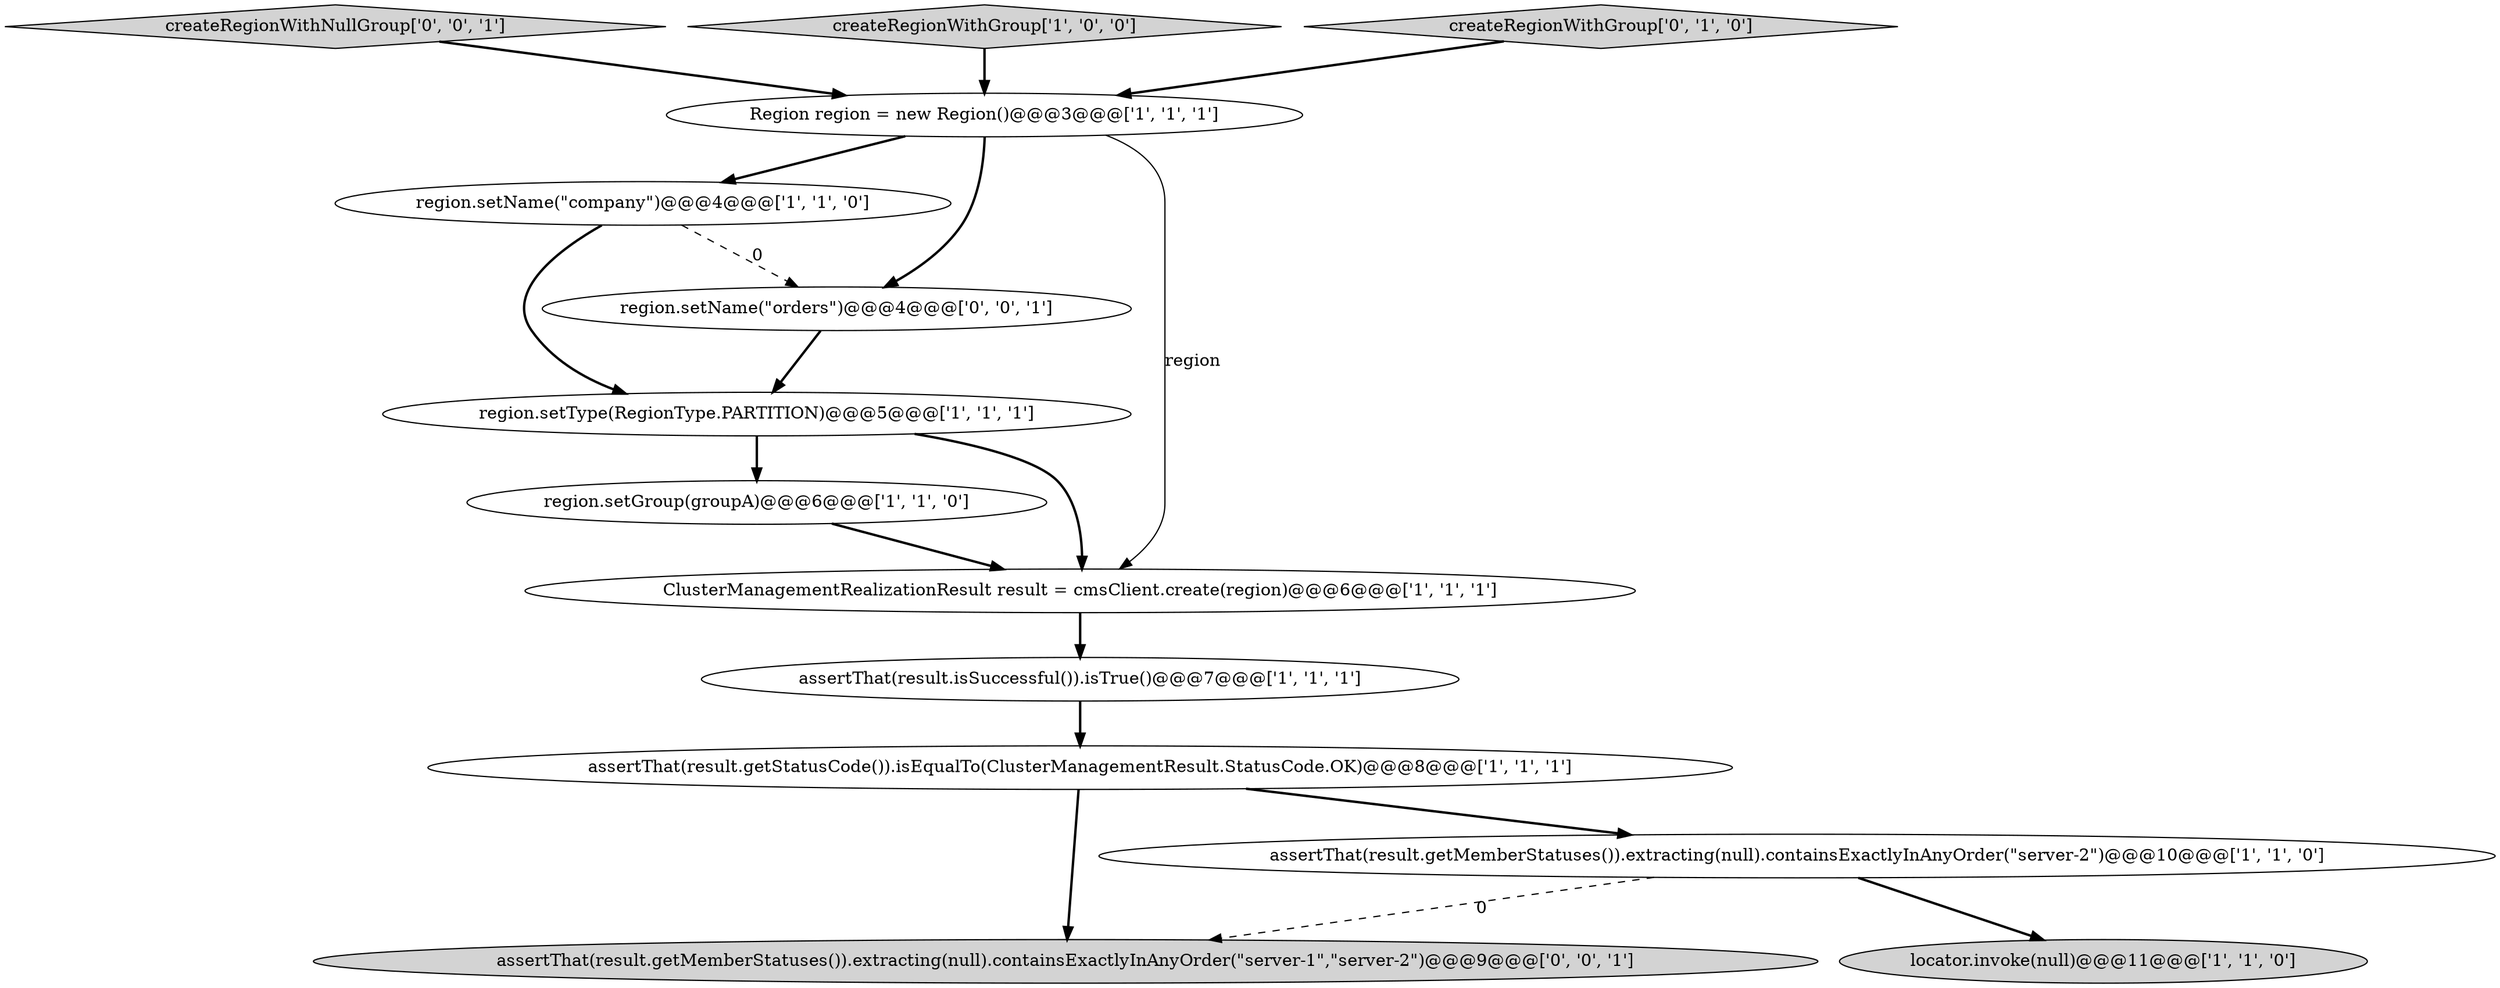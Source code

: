 digraph {
0 [style = filled, label = "Region region = new Region()@@@3@@@['1', '1', '1']", fillcolor = white, shape = ellipse image = "AAA0AAABBB1BBB"];
12 [style = filled, label = "createRegionWithNullGroup['0', '0', '1']", fillcolor = lightgray, shape = diamond image = "AAA0AAABBB3BBB"];
5 [style = filled, label = "region.setName(\"company\")@@@4@@@['1', '1', '0']", fillcolor = white, shape = ellipse image = "AAA0AAABBB1BBB"];
2 [style = filled, label = "assertThat(result.isSuccessful()).isTrue()@@@7@@@['1', '1', '1']", fillcolor = white, shape = ellipse image = "AAA0AAABBB1BBB"];
7 [style = filled, label = "region.setType(RegionType.PARTITION)@@@5@@@['1', '1', '1']", fillcolor = white, shape = ellipse image = "AAA0AAABBB1BBB"];
6 [style = filled, label = "createRegionWithGroup['1', '0', '0']", fillcolor = lightgray, shape = diamond image = "AAA0AAABBB1BBB"];
3 [style = filled, label = "region.setGroup(groupA)@@@6@@@['1', '1', '0']", fillcolor = white, shape = ellipse image = "AAA0AAABBB1BBB"];
8 [style = filled, label = "locator.invoke(null)@@@11@@@['1', '1', '0']", fillcolor = lightgray, shape = ellipse image = "AAA0AAABBB1BBB"];
11 [style = filled, label = "region.setName(\"orders\")@@@4@@@['0', '0', '1']", fillcolor = white, shape = ellipse image = "AAA0AAABBB3BBB"];
4 [style = filled, label = "ClusterManagementRealizationResult result = cmsClient.create(region)@@@6@@@['1', '1', '1']", fillcolor = white, shape = ellipse image = "AAA0AAABBB1BBB"];
1 [style = filled, label = "assertThat(result.getStatusCode()).isEqualTo(ClusterManagementResult.StatusCode.OK)@@@8@@@['1', '1', '1']", fillcolor = white, shape = ellipse image = "AAA0AAABBB1BBB"];
13 [style = filled, label = "assertThat(result.getMemberStatuses()).extracting(null).containsExactlyInAnyOrder(\"server-1\",\"server-2\")@@@9@@@['0', '0', '1']", fillcolor = lightgray, shape = ellipse image = "AAA0AAABBB3BBB"];
10 [style = filled, label = "createRegionWithGroup['0', '1', '0']", fillcolor = lightgray, shape = diamond image = "AAA0AAABBB2BBB"];
9 [style = filled, label = "assertThat(result.getMemberStatuses()).extracting(null).containsExactlyInAnyOrder(\"server-2\")@@@10@@@['1', '1', '0']", fillcolor = white, shape = ellipse image = "AAA0AAABBB1BBB"];
6->0 [style = bold, label=""];
12->0 [style = bold, label=""];
1->13 [style = bold, label=""];
9->8 [style = bold, label=""];
0->5 [style = bold, label=""];
5->11 [style = dashed, label="0"];
1->9 [style = bold, label=""];
7->4 [style = bold, label=""];
2->1 [style = bold, label=""];
0->11 [style = bold, label=""];
3->4 [style = bold, label=""];
5->7 [style = bold, label=""];
10->0 [style = bold, label=""];
0->4 [style = solid, label="region"];
9->13 [style = dashed, label="0"];
4->2 [style = bold, label=""];
11->7 [style = bold, label=""];
7->3 [style = bold, label=""];
}
